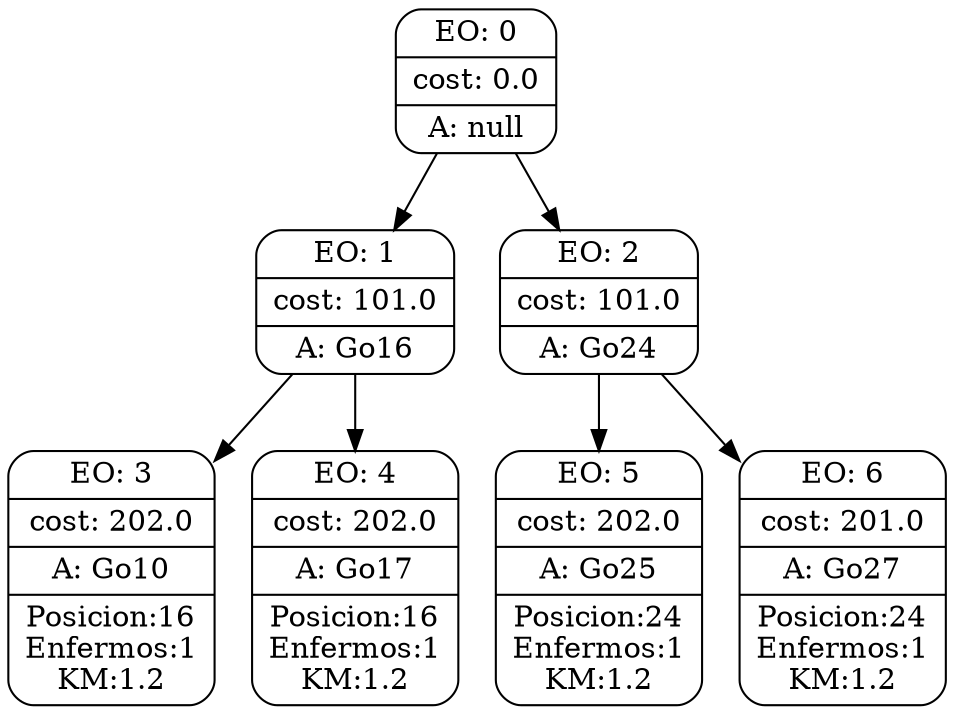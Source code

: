 digraph g {
node [shape = Mrecord];
nodo0[label="{EO: 0|cost: 0.0|A: null}"]
nodo1[label="{EO: 1|cost: 101.0|A: Go16}"]
nodo3[label="{EO: 3|cost: 202.0|A: Go10|Posicion:16
\nEnfermos:1
\nKM:1.2}"]

nodo1 -> nodo3;
nodo4[label="{EO: 4|cost: 202.0|A: Go17|Posicion:16
\nEnfermos:1
\nKM:1.2}"]

nodo1 -> nodo4;

nodo0 -> nodo1;
nodo2[label="{EO: 2|cost: 101.0|A: Go24}"]
nodo5[label="{EO: 5|cost: 202.0|A: Go25|Posicion:24
\nEnfermos:1
\nKM:1.2}"]

nodo2 -> nodo5;
nodo6[label="{EO: 6|cost: 201.0|A: Go27|Posicion:24
\nEnfermos:1
\nKM:1.2}"]

nodo2 -> nodo6;

nodo0 -> nodo2;


}
